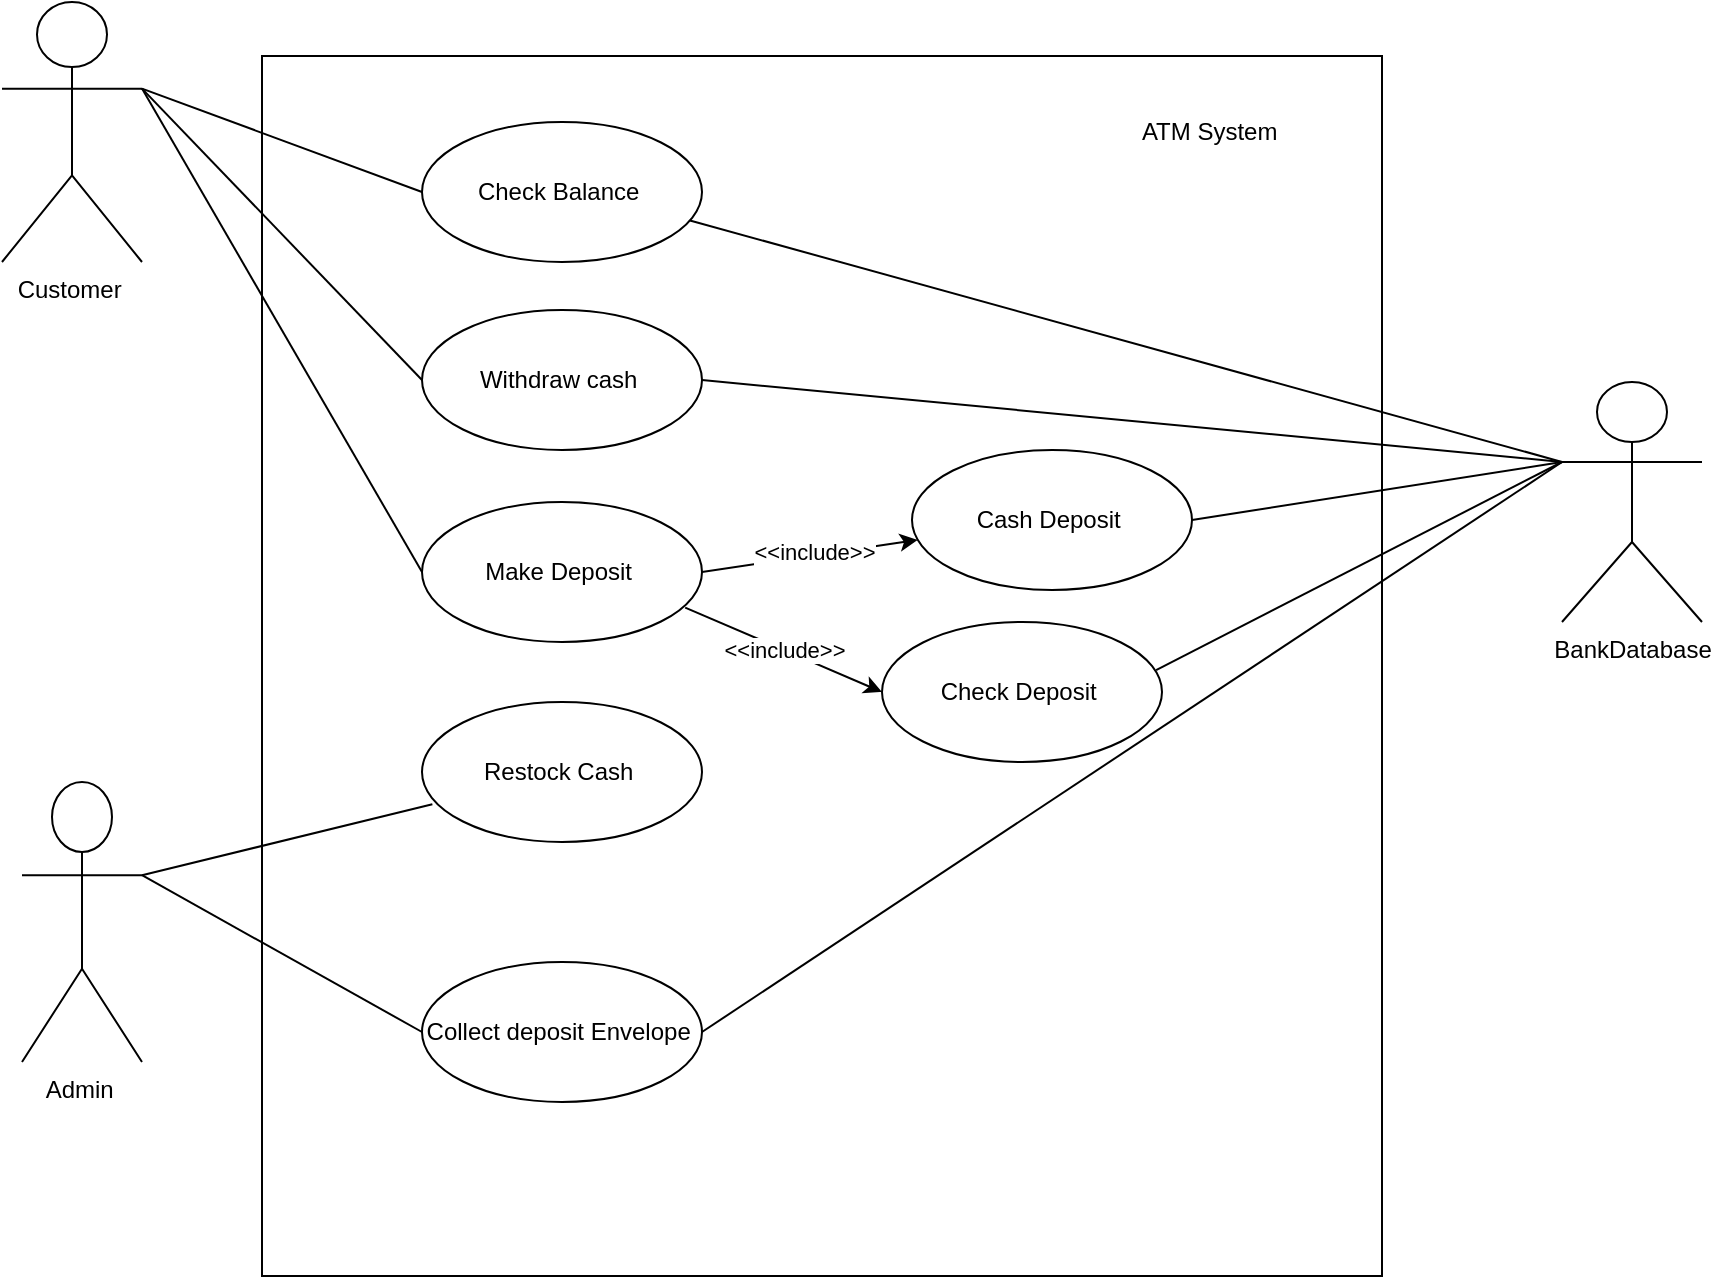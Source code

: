<mxfile version="16.5.1" type="device"><diagram id="FO47dE_wzIbnNT_R34Mn" name="Page-1"><mxGraphModel dx="1278" dy="649" grid="1" gridSize="10" guides="1" tooltips="1" connect="1" arrows="1" fold="1" page="1" pageScale="1" pageWidth="1169" pageHeight="827" math="0" shadow="0"><root><mxCell id="0"/><mxCell id="1" parent="0"/><mxCell id="8HU3QU8yT_T5d8WErntw-3" value="Customer&amp;nbsp;" style="shape=umlActor;verticalLabelPosition=bottom;verticalAlign=top;html=1;" vertex="1" parent="1"><mxGeometry x="130" y="190" width="70" height="130" as="geometry"/></mxCell><mxCell id="8HU3QU8yT_T5d8WErntw-6" value="" style="html=0.5;" vertex="1" parent="1"><mxGeometry x="260" y="217" width="560" height="610" as="geometry"/></mxCell><mxCell id="8HU3QU8yT_T5d8WErntw-7" value="Check Balance&amp;nbsp;" style="ellipse;whiteSpace=wrap;html=1;" vertex="1" parent="1"><mxGeometry x="340" y="250" width="140" height="70" as="geometry"/></mxCell><mxCell id="8HU3QU8yT_T5d8WErntw-8" value="Check Deposit&amp;nbsp;" style="ellipse;whiteSpace=wrap;html=1;" vertex="1" parent="1"><mxGeometry x="570" y="500" width="140" height="70" as="geometry"/></mxCell><mxCell id="8HU3QU8yT_T5d8WErntw-9" value="Withdraw cash&amp;nbsp;" style="ellipse;whiteSpace=wrap;html=1;" vertex="1" parent="1"><mxGeometry x="340" y="344" width="140" height="70" as="geometry"/></mxCell><mxCell id="8HU3QU8yT_T5d8WErntw-10" value="Cash Deposit&amp;nbsp;" style="ellipse;whiteSpace=wrap;html=1;" vertex="1" parent="1"><mxGeometry x="585" y="414" width="140" height="70" as="geometry"/></mxCell><mxCell id="8HU3QU8yT_T5d8WErntw-11" value="Make Deposit&amp;nbsp;" style="ellipse;whiteSpace=wrap;html=1;" vertex="1" parent="1"><mxGeometry x="340" y="440" width="140" height="70" as="geometry"/></mxCell><mxCell id="8HU3QU8yT_T5d8WErntw-12" value="Restock Cash&amp;nbsp;" style="ellipse;whiteSpace=wrap;html=1;" vertex="1" parent="1"><mxGeometry x="340" y="540" width="140" height="70" as="geometry"/></mxCell><mxCell id="8HU3QU8yT_T5d8WErntw-13" value="Collect deposit Envelope&amp;nbsp;" style="ellipse;whiteSpace=wrap;html=1;" vertex="1" parent="1"><mxGeometry x="340" y="670" width="140" height="70" as="geometry"/></mxCell><mxCell id="8HU3QU8yT_T5d8WErntw-14" value="Admin&amp;nbsp;" style="shape=umlActor;verticalLabelPosition=bottom;verticalAlign=top;html=1;" vertex="1" parent="1"><mxGeometry x="140" y="580" width="60" height="140" as="geometry"/></mxCell><mxCell id="8HU3QU8yT_T5d8WErntw-17" value="BankDatabase" style="shape=umlActor;verticalLabelPosition=bottom;verticalAlign=top;html=1;" vertex="1" parent="1"><mxGeometry x="910" y="380" width="70" height="120" as="geometry"/></mxCell><mxCell id="8HU3QU8yT_T5d8WErntw-19" value="" style="endArrow=none;html=1;rounded=0;exitX=0.957;exitY=0.703;exitDx=0;exitDy=0;exitPerimeter=0;entryX=0;entryY=0.333;entryDx=0;entryDy=0;entryPerimeter=0;" edge="1" parent="1" source="8HU3QU8yT_T5d8WErntw-7" target="8HU3QU8yT_T5d8WErntw-17"><mxGeometry width="50" height="50" relative="1" as="geometry"><mxPoint x="660" y="440" as="sourcePoint"/><mxPoint x="710" y="390" as="targetPoint"/></mxGeometry></mxCell><mxCell id="8HU3QU8yT_T5d8WErntw-20" value="" style="endArrow=none;html=1;rounded=0;exitX=1;exitY=0.5;exitDx=0;exitDy=0;entryX=0;entryY=0.333;entryDx=0;entryDy=0;entryPerimeter=0;" edge="1" parent="1" source="8HU3QU8yT_T5d8WErntw-9" target="8HU3QU8yT_T5d8WErntw-17"><mxGeometry width="50" height="50" relative="1" as="geometry"><mxPoint x="483.98" y="309.21" as="sourcePoint"/><mxPoint x="920" y="430" as="targetPoint"/></mxGeometry></mxCell><mxCell id="8HU3QU8yT_T5d8WErntw-21" value="" style="endArrow=none;html=1;rounded=0;exitX=1;exitY=0.5;exitDx=0;exitDy=0;" edge="1" parent="1" source="8HU3QU8yT_T5d8WErntw-13"><mxGeometry width="50" height="50" relative="1" as="geometry"><mxPoint x="490" y="389" as="sourcePoint"/><mxPoint x="910" y="420" as="targetPoint"/></mxGeometry></mxCell><mxCell id="8HU3QU8yT_T5d8WErntw-22" value="" style="endArrow=none;html=1;rounded=0;exitX=0.979;exitY=0.343;exitDx=0;exitDy=0;exitPerimeter=0;" edge="1" parent="1" source="8HU3QU8yT_T5d8WErntw-8"><mxGeometry width="50" height="50" relative="1" as="geometry"><mxPoint x="690" y="540" as="sourcePoint"/><mxPoint x="910" y="420" as="targetPoint"/></mxGeometry></mxCell><mxCell id="8HU3QU8yT_T5d8WErntw-24" value="" style="endArrow=none;html=1;rounded=0;entryX=1;entryY=0.5;entryDx=0;entryDy=0;" edge="1" parent="1" target="8HU3QU8yT_T5d8WErntw-10"><mxGeometry width="50" height="50" relative="1" as="geometry"><mxPoint x="910" y="420" as="sourcePoint"/><mxPoint x="700" y="449" as="targetPoint"/></mxGeometry></mxCell><mxCell id="8HU3QU8yT_T5d8WErntw-29" value="" style="endArrow=classic;html=1;rounded=0;exitX=1;exitY=0.5;exitDx=0;exitDy=0;" edge="1" parent="1" source="8HU3QU8yT_T5d8WErntw-11" target="8HU3QU8yT_T5d8WErntw-10"><mxGeometry relative="1" as="geometry"><mxPoint x="550" y="420" as="sourcePoint"/><mxPoint x="650" y="420" as="targetPoint"/></mxGeometry></mxCell><mxCell id="8HU3QU8yT_T5d8WErntw-30" value="&amp;lt;&amp;lt;include&amp;gt;&amp;gt;" style="edgeLabel;resizable=0;html=1;align=center;verticalAlign=middle;" connectable="0" vertex="1" parent="8HU3QU8yT_T5d8WErntw-29"><mxGeometry relative="1" as="geometry"><mxPoint x="2" y="-2" as="offset"/></mxGeometry></mxCell><mxCell id="8HU3QU8yT_T5d8WErntw-31" value="" style="endArrow=classic;html=1;rounded=0;exitX=0.94;exitY=0.754;exitDx=0;exitDy=0;exitPerimeter=0;entryX=0;entryY=0.5;entryDx=0;entryDy=0;" edge="1" parent="1" source="8HU3QU8yT_T5d8WErntw-11" target="8HU3QU8yT_T5d8WErntw-8"><mxGeometry relative="1" as="geometry"><mxPoint x="485.66" y="499.63" as="sourcePoint"/><mxPoint x="570" y="545" as="targetPoint"/></mxGeometry></mxCell><mxCell id="8HU3QU8yT_T5d8WErntw-32" value="&amp;lt;&amp;lt;include&amp;gt;&amp;gt;" style="edgeLabel;resizable=0;html=1;align=center;verticalAlign=middle;" connectable="0" vertex="1" parent="8HU3QU8yT_T5d8WErntw-31"><mxGeometry relative="1" as="geometry"/></mxCell><mxCell id="8HU3QU8yT_T5d8WErntw-33" value="" style="endArrow=none;html=1;rounded=0;exitX=1;exitY=0.333;exitDx=0;exitDy=0;exitPerimeter=0;entryX=0.037;entryY=0.731;entryDx=0;entryDy=0;entryPerimeter=0;" edge="1" parent="1" source="8HU3QU8yT_T5d8WErntw-14" target="8HU3QU8yT_T5d8WErntw-12"><mxGeometry width="50" height="50" relative="1" as="geometry"><mxPoint x="370" y="540" as="sourcePoint"/><mxPoint x="420" y="490" as="targetPoint"/></mxGeometry></mxCell><mxCell id="8HU3QU8yT_T5d8WErntw-34" value="" style="endArrow=none;html=1;rounded=0;exitX=1;exitY=0.333;exitDx=0;exitDy=0;exitPerimeter=0;entryX=0;entryY=0.5;entryDx=0;entryDy=0;" edge="1" parent="1" source="8HU3QU8yT_T5d8WErntw-14" target="8HU3QU8yT_T5d8WErntw-13"><mxGeometry width="50" height="50" relative="1" as="geometry"><mxPoint x="370" y="540" as="sourcePoint"/><mxPoint x="420" y="490" as="targetPoint"/></mxGeometry></mxCell><mxCell id="8HU3QU8yT_T5d8WErntw-35" value="ATM System&amp;nbsp;" style="text;html=1;align=center;verticalAlign=middle;resizable=0;points=[];autosize=1;strokeColor=none;fillColor=none;" vertex="1" parent="1"><mxGeometry x="690" y="245" width="90" height="20" as="geometry"/></mxCell><mxCell id="8HU3QU8yT_T5d8WErntw-36" value="" style="endArrow=none;html=1;rounded=0;exitX=1;exitY=0.333;exitDx=0;exitDy=0;exitPerimeter=0;entryX=0;entryY=0.5;entryDx=0;entryDy=0;" edge="1" parent="1" source="8HU3QU8yT_T5d8WErntw-3" target="8HU3QU8yT_T5d8WErntw-7"><mxGeometry width="50" height="50" relative="1" as="geometry"><mxPoint x="350" y="440" as="sourcePoint"/><mxPoint x="400" y="390" as="targetPoint"/></mxGeometry></mxCell><mxCell id="8HU3QU8yT_T5d8WErntw-38" value="" style="endArrow=none;html=1;rounded=0;exitX=1;exitY=0.333;exitDx=0;exitDy=0;exitPerimeter=0;entryX=0;entryY=0.5;entryDx=0;entryDy=0;" edge="1" parent="1" source="8HU3QU8yT_T5d8WErntw-3" target="8HU3QU8yT_T5d8WErntw-9"><mxGeometry width="50" height="50" relative="1" as="geometry"><mxPoint x="210" y="243.333" as="sourcePoint"/><mxPoint x="350" y="295" as="targetPoint"/></mxGeometry></mxCell><mxCell id="8HU3QU8yT_T5d8WErntw-40" value="" style="endArrow=none;html=1;rounded=0;entryX=0;entryY=0.5;entryDx=0;entryDy=0;exitX=1;exitY=0.333;exitDx=0;exitDy=0;exitPerimeter=0;" edge="1" parent="1" source="8HU3QU8yT_T5d8WErntw-3" target="8HU3QU8yT_T5d8WErntw-11"><mxGeometry width="50" height="50" relative="1" as="geometry"><mxPoint x="200" y="230" as="sourcePoint"/><mxPoint x="350" y="455.67" as="targetPoint"/></mxGeometry></mxCell></root></mxGraphModel></diagram></mxfile>